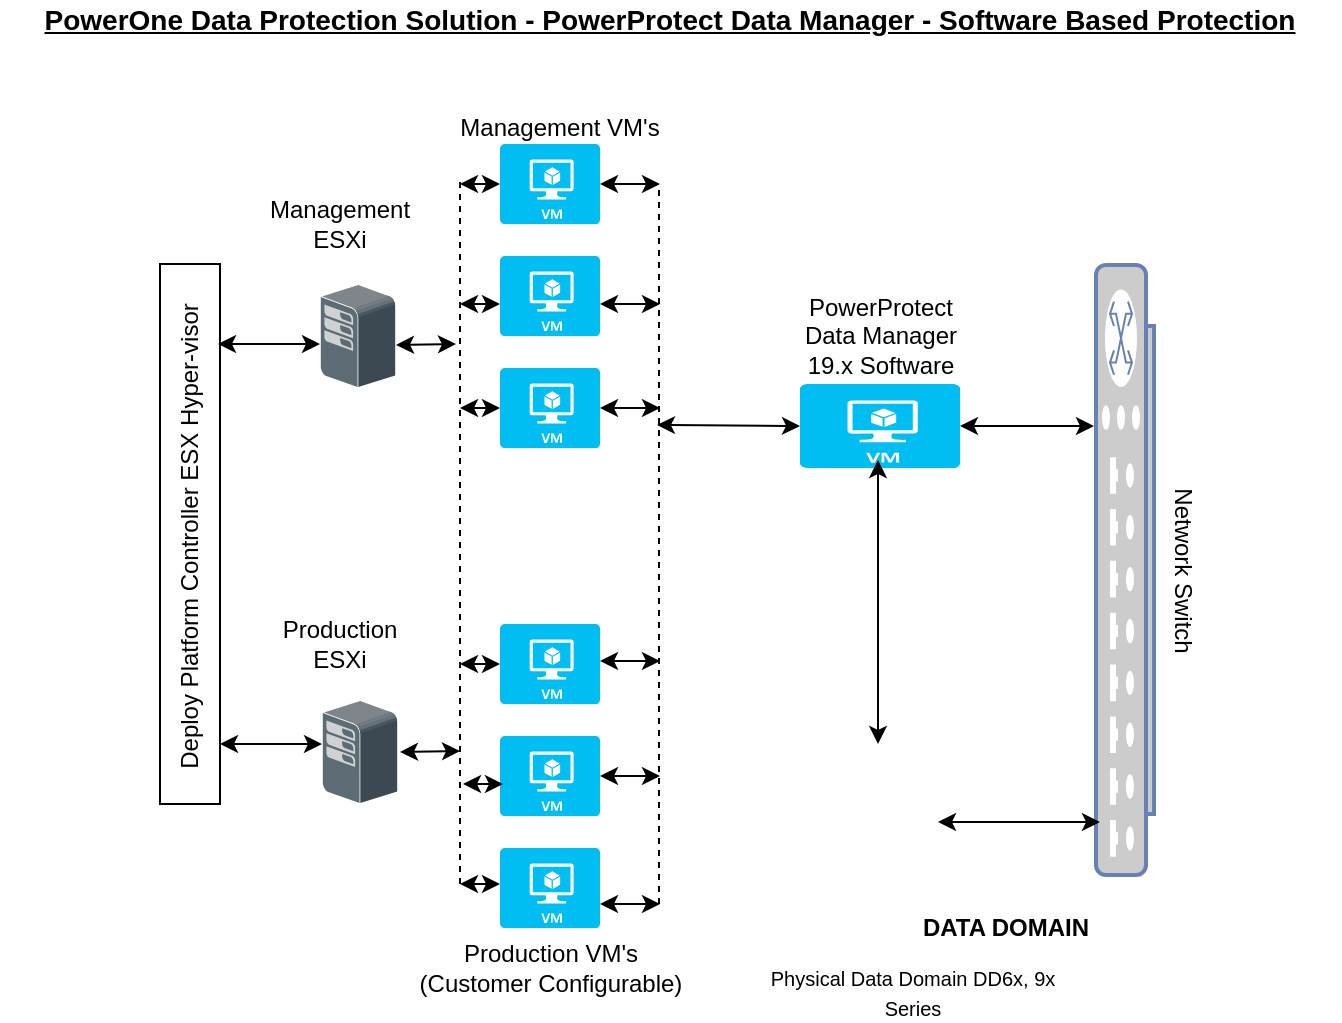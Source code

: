 <mxfile version="12.3.2" type="github" pages="1"><diagram id="-yFMah9nlYu9oXamQMR5" name="Page-1"><mxGraphModel dx="1022" dy="388" grid="1" gridSize="10" guides="1" tooltips="1" connect="1" arrows="1" fold="1" page="1" pageScale="1" pageWidth="850" pageHeight="1100" math="0" shadow="0"><root><mxCell id="0"/><mxCell id="1" parent="0"/><mxCell id="ZT4xKeRxhwtV3itARGBF-40" value="" style="shape=image;html=1;verticalAlign=top;verticalLabelPosition=bottom;labelBackgroundColor=#ffffff;imageAspect=0;aspect=fixed;image=https://cdn2.iconfinder.com/data/icons/whcompare-isometric-web-hosting-servers/50/server-2-128.png" parent="1" vertex="1"><mxGeometry x="491" y="399" width="110" height="110" as="geometry"/></mxCell><mxCell id="srwLFo3CpR1ze2gh4oJ3-1" value="" style="verticalLabelPosition=bottom;verticalAlign=top;html=1;shape=mxgraph.basic.rect;fillColor2=none;strokeWidth=1;size=20;indent=5;rotation=90;" parent="1" vertex="1"><mxGeometry x="70" y="282" width="270" height="30" as="geometry"/></mxCell><mxCell id="srwLFo3CpR1ze2gh4oJ3-2" value="" style="shadow=0;dashed=0;html=1;labelPosition=center;verticalLabelPosition=bottom;verticalAlign=top;align=center;outlineConnect=0;shape=mxgraph.veeam.3d.esx_esxi;" parent="1" vertex="1"><mxGeometry x="270" y="172" width="38" height="52" as="geometry"/></mxCell><mxCell id="srwLFo3CpR1ze2gh4oJ3-3" value="" style="verticalLabelPosition=bottom;html=1;verticalAlign=top;align=center;strokeColor=none;fillColor=#00BEF2;shape=mxgraph.azure.virtual_machine;" parent="1" vertex="1"><mxGeometry x="360" y="102" width="50" height="40" as="geometry"/></mxCell><mxCell id="srwLFo3CpR1ze2gh4oJ3-4" value="" style="verticalLabelPosition=bottom;html=1;verticalAlign=top;align=center;strokeColor=none;fillColor=#00BEF2;shape=mxgraph.azure.virtual_machine;" parent="1" vertex="1"><mxGeometry x="360" y="214" width="50" height="40" as="geometry"/></mxCell><mxCell id="srwLFo3CpR1ze2gh4oJ3-5" value="Management VM's" style="text;html=1;strokeColor=none;fillColor=none;align=center;verticalAlign=middle;whiteSpace=wrap;rounded=0;rotation=0;" parent="1" vertex="1"><mxGeometry x="325" y="89" width="130" height="10" as="geometry"/></mxCell><mxCell id="srwLFo3CpR1ze2gh4oJ3-6" value="Management ESXi" style="text;html=1;strokeColor=none;fillColor=none;align=center;verticalAlign=middle;whiteSpace=wrap;rounded=0;" parent="1" vertex="1"><mxGeometry x="260" y="132" width="40" height="20" as="geometry"/></mxCell><mxCell id="srwLFo3CpR1ze2gh4oJ3-7" value="" style="shadow=0;dashed=0;html=1;labelPosition=center;verticalLabelPosition=bottom;verticalAlign=top;align=center;outlineConnect=0;shape=mxgraph.veeam.3d.esx_esxi;" parent="1" vertex="1"><mxGeometry x="271" y="380" width="38" height="52" as="geometry"/></mxCell><mxCell id="srwLFo3CpR1ze2gh4oJ3-8" value="" style="verticalLabelPosition=bottom;html=1;verticalAlign=top;align=center;strokeColor=none;fillColor=#00BEF2;shape=mxgraph.azure.virtual_machine;" parent="1" vertex="1"><mxGeometry x="360" y="158" width="50" height="40" as="geometry"/></mxCell><mxCell id="srwLFo3CpR1ze2gh4oJ3-9" value="Production ESXi" style="text;html=1;strokeColor=none;fillColor=none;align=center;verticalAlign=middle;whiteSpace=wrap;rounded=0;" parent="1" vertex="1"><mxGeometry x="260" y="342" width="40" height="20" as="geometry"/></mxCell><mxCell id="srwLFo3CpR1ze2gh4oJ3-10" value="" style="verticalLabelPosition=bottom;html=1;verticalAlign=top;align=center;strokeColor=none;fillColor=#00BEF2;shape=mxgraph.azure.virtual_machine;" parent="1" vertex="1"><mxGeometry x="360" y="342" width="50" height="40" as="geometry"/></mxCell><mxCell id="srwLFo3CpR1ze2gh4oJ3-11" value="" style="verticalLabelPosition=bottom;html=1;verticalAlign=top;align=center;strokeColor=none;fillColor=#00BEF2;shape=mxgraph.azure.virtual_machine;" parent="1" vertex="1"><mxGeometry x="360" y="454" width="50" height="40" as="geometry"/></mxCell><mxCell id="srwLFo3CpR1ze2gh4oJ3-12" value="Production VM's (Customer Configurable)" style="text;html=1;strokeColor=none;fillColor=none;align=center;verticalAlign=middle;whiteSpace=wrap;rounded=0;rotation=0;" parent="1" vertex="1"><mxGeometry x="311.5" y="502" width="147" height="24" as="geometry"/></mxCell><mxCell id="srwLFo3CpR1ze2gh4oJ3-13" value="" style="verticalLabelPosition=bottom;html=1;verticalAlign=top;align=center;strokeColor=none;fillColor=#00BEF2;shape=mxgraph.azure.virtual_machine;" parent="1" vertex="1"><mxGeometry x="360" y="398" width="50" height="40" as="geometry"/></mxCell><mxCell id="srwLFo3CpR1ze2gh4oJ3-14" value="Deploy Platform Controller ESX Hyper-visor" style="text;html=1;strokeColor=none;fillColor=none;align=center;verticalAlign=middle;whiteSpace=wrap;rounded=0;rotation=-90;" parent="1" vertex="1"><mxGeometry x="72" y="283" width="266" height="30" as="geometry"/></mxCell><mxCell id="srwLFo3CpR1ze2gh4oJ3-15" value="" style="endArrow=classic;startArrow=classic;html=1;" parent="1" edge="1"><mxGeometry width="50" height="50" relative="1" as="geometry"><mxPoint x="219" y="202" as="sourcePoint"/><mxPoint x="270" y="202" as="targetPoint"/></mxGeometry></mxCell><mxCell id="srwLFo3CpR1ze2gh4oJ3-16" value="" style="endArrow=classic;startArrow=classic;html=1;" parent="1" edge="1"><mxGeometry width="50" height="50" relative="1" as="geometry"><mxPoint x="220" y="402" as="sourcePoint"/><mxPoint x="271.0" y="402" as="targetPoint"/></mxGeometry></mxCell><mxCell id="srwLFo3CpR1ze2gh4oJ3-17" value="" style="endArrow=none;dashed=1;html=1;" parent="1" edge="1"><mxGeometry width="50" height="50" relative="1" as="geometry"><mxPoint x="340" y="472" as="sourcePoint"/><mxPoint x="340.0" y="121" as="targetPoint"/></mxGeometry></mxCell><mxCell id="srwLFo3CpR1ze2gh4oJ3-18" value="" style="endArrow=classic;startArrow=classic;html=1;" parent="1" edge="1"><mxGeometry width="50" height="50" relative="1" as="geometry"><mxPoint x="340.0" y="472" as="sourcePoint"/><mxPoint x="360.0" y="472" as="targetPoint"/></mxGeometry></mxCell><mxCell id="srwLFo3CpR1ze2gh4oJ3-19" value="" style="endArrow=classic;startArrow=classic;html=1;" parent="1" edge="1"><mxGeometry width="50" height="50" relative="1" as="geometry"><mxPoint x="341.5" y="422" as="sourcePoint"/><mxPoint x="361.5" y="422" as="targetPoint"/></mxGeometry></mxCell><mxCell id="srwLFo3CpR1ze2gh4oJ3-20" value="" style="endArrow=classic;startArrow=classic;html=1;" parent="1" edge="1"><mxGeometry width="50" height="50" relative="1" as="geometry"><mxPoint x="340.0" y="362" as="sourcePoint"/><mxPoint x="360.0" y="362" as="targetPoint"/></mxGeometry></mxCell><mxCell id="srwLFo3CpR1ze2gh4oJ3-21" value="" style="endArrow=classic;startArrow=classic;html=1;" parent="1" edge="1"><mxGeometry width="50" height="50" relative="1" as="geometry"><mxPoint x="340.0" y="234" as="sourcePoint"/><mxPoint x="360.0" y="234" as="targetPoint"/></mxGeometry></mxCell><mxCell id="srwLFo3CpR1ze2gh4oJ3-22" value="" style="endArrow=classic;startArrow=classic;html=1;" parent="1" edge="1"><mxGeometry width="50" height="50" relative="1" as="geometry"><mxPoint x="340.0" y="182" as="sourcePoint"/><mxPoint x="360.0" y="182" as="targetPoint"/></mxGeometry></mxCell><mxCell id="srwLFo3CpR1ze2gh4oJ3-23" value="" style="endArrow=classic;startArrow=classic;html=1;" parent="1" edge="1"><mxGeometry width="50" height="50" relative="1" as="geometry"><mxPoint x="340.0" y="122" as="sourcePoint"/><mxPoint x="360.0" y="122" as="targetPoint"/></mxGeometry></mxCell><mxCell id="srwLFo3CpR1ze2gh4oJ3-24" value="" style="endArrow=classic;startArrow=classic;html=1;" parent="1" edge="1"><mxGeometry width="50" height="50" relative="1" as="geometry"><mxPoint x="310" y="406.0" as="sourcePoint"/><mxPoint x="340.0" y="405.5" as="targetPoint"/></mxGeometry></mxCell><mxCell id="srwLFo3CpR1ze2gh4oJ3-25" value="" style="endArrow=classic;startArrow=classic;html=1;" parent="1" edge="1"><mxGeometry width="50" height="50" relative="1" as="geometry"><mxPoint x="308" y="202.5" as="sourcePoint"/><mxPoint x="338" y="202" as="targetPoint"/></mxGeometry></mxCell><mxCell id="srwLFo3CpR1ze2gh4oJ3-29" value="" style="verticalLabelPosition=bottom;html=1;verticalAlign=top;align=center;strokeColor=none;fillColor=#00BEF2;shape=mxgraph.azure.virtual_machine;" parent="1" vertex="1"><mxGeometry x="510" y="222" width="80" height="42" as="geometry"/></mxCell><mxCell id="srwLFo3CpR1ze2gh4oJ3-31" value="" style="fontColor=#0066CC;verticalAlign=top;verticalLabelPosition=bottom;labelPosition=center;align=center;html=1;outlineConnect=0;fillColor=#CCCCCC;strokeColor=#6881B3;gradientColor=none;gradientDirection=north;strokeWidth=2;shape=mxgraph.networks.switch;rotation=-90;" parent="1" vertex="1"><mxGeometry x="520" y="300.5" width="305" height="29" as="geometry"/></mxCell><mxCell id="srwLFo3CpR1ze2gh4oJ3-33" value="Network Switch" style="text;html=1;strokeColor=none;fillColor=none;align=center;verticalAlign=middle;whiteSpace=wrap;rounded=0;rotation=90;" parent="1" vertex="1"><mxGeometry x="579" y="305.5" width="246" height="20" as="geometry"/></mxCell><mxCell id="srwLFo3CpR1ze2gh4oJ3-35" value="" style="endArrow=classic;startArrow=classic;html=1;entryX=1;entryY=0.5;entryDx=0;entryDy=0;entryPerimeter=0;" parent="1" target="srwLFo3CpR1ze2gh4oJ3-29" edge="1"><mxGeometry width="50" height="50" relative="1" as="geometry"><mxPoint x="657" y="243" as="sourcePoint"/><mxPoint x="621.4" y="244.08" as="targetPoint"/></mxGeometry></mxCell><mxCell id="srwLFo3CpR1ze2gh4oJ3-37" value="PowerProtect Data Manager 19.x Software" style="text;html=1;strokeColor=none;fillColor=none;align=center;verticalAlign=middle;whiteSpace=wrap;rounded=0;" parent="1" vertex="1"><mxGeometry x="502.5" y="188" width="95" height="20" as="geometry"/></mxCell><mxCell id="srwLFo3CpR1ze2gh4oJ3-39" value="&lt;font style=&quot;font-size: 14px&quot;&gt;&lt;u&gt;&lt;b&gt;PowerOne Data Protection Solution - PowerProtect Data Manager - Software Based Protection&lt;/b&gt;&lt;/u&gt;&lt;/font&gt;" style="text;html=1;strokeColor=none;fillColor=none;align=center;verticalAlign=middle;whiteSpace=wrap;rounded=0;" parent="1" vertex="1"><mxGeometry x="110" y="30" width="670" height="20" as="geometry"/></mxCell><mxCell id="srwLFo3CpR1ze2gh4oJ3-42" value="" style="endArrow=none;dashed=1;html=1;" parent="1" edge="1"><mxGeometry width="50" height="50" relative="1" as="geometry"><mxPoint x="439.5" y="482" as="sourcePoint"/><mxPoint x="439.5" y="122" as="targetPoint"/></mxGeometry></mxCell><mxCell id="srwLFo3CpR1ze2gh4oJ3-43" value="" style="endArrow=classic;startArrow=classic;html=1;entryX=0;entryY=0.5;entryDx=0;entryDy=0;entryPerimeter=0;" parent="1" target="srwLFo3CpR1ze2gh4oJ3-29" edge="1"><mxGeometry width="50" height="50" relative="1" as="geometry"><mxPoint x="438.5" y="242.5" as="sourcePoint"/><mxPoint x="478.5" y="242.5" as="targetPoint"/></mxGeometry></mxCell><mxCell id="srwLFo3CpR1ze2gh4oJ3-44" value="" style="endArrow=classic;startArrow=classic;html=1;exitX=1;exitY=0.5;exitDx=0;exitDy=0;exitPerimeter=0;" parent="1" source="srwLFo3CpR1ze2gh4oJ3-3" edge="1"><mxGeometry width="50" height="50" relative="1" as="geometry"><mxPoint x="415" y="122" as="sourcePoint"/><mxPoint x="440" y="122" as="targetPoint"/></mxGeometry></mxCell><mxCell id="srwLFo3CpR1ze2gh4oJ3-45" value="" style="endArrow=classic;startArrow=classic;html=1;exitX=1;exitY=0.5;exitDx=0;exitDy=0;exitPerimeter=0;" parent="1" edge="1"><mxGeometry width="50" height="50" relative="1" as="geometry"><mxPoint x="410" y="182" as="sourcePoint"/><mxPoint x="440" y="182" as="targetPoint"/></mxGeometry></mxCell><mxCell id="srwLFo3CpR1ze2gh4oJ3-46" value="" style="endArrow=classic;startArrow=classic;html=1;exitX=1;exitY=0.5;exitDx=0;exitDy=0;exitPerimeter=0;" parent="1" edge="1"><mxGeometry width="50" height="50" relative="1" as="geometry"><mxPoint x="410" y="234" as="sourcePoint"/><mxPoint x="440" y="234" as="targetPoint"/></mxGeometry></mxCell><mxCell id="srwLFo3CpR1ze2gh4oJ3-47" value="" style="endArrow=classic;startArrow=classic;html=1;exitX=1;exitY=0.5;exitDx=0;exitDy=0;exitPerimeter=0;" parent="1" edge="1"><mxGeometry width="50" height="50" relative="1" as="geometry"><mxPoint x="410" y="360.5" as="sourcePoint"/><mxPoint x="440" y="360.5" as="targetPoint"/></mxGeometry></mxCell><mxCell id="srwLFo3CpR1ze2gh4oJ3-48" value="" style="endArrow=classic;startArrow=classic;html=1;exitX=1;exitY=0.5;exitDx=0;exitDy=0;exitPerimeter=0;" parent="1" edge="1"><mxGeometry width="50" height="50" relative="1" as="geometry"><mxPoint x="410" y="418" as="sourcePoint"/><mxPoint x="440" y="418" as="targetPoint"/></mxGeometry></mxCell><mxCell id="srwLFo3CpR1ze2gh4oJ3-49" value="" style="endArrow=classic;startArrow=classic;html=1;exitX=1;exitY=0.5;exitDx=0;exitDy=0;exitPerimeter=0;" parent="1" edge="1"><mxGeometry width="50" height="50" relative="1" as="geometry"><mxPoint x="410" y="482" as="sourcePoint"/><mxPoint x="440" y="482" as="targetPoint"/></mxGeometry></mxCell><mxCell id="srwLFo3CpR1ze2gh4oJ3-58" value="" style="endArrow=classic;startArrow=classic;html=1;" parent="1" edge="1"><mxGeometry width="50" height="50" relative="1" as="geometry"><mxPoint x="549" y="260" as="sourcePoint"/><mxPoint x="549" y="402" as="targetPoint"/></mxGeometry></mxCell><mxCell id="srwLFo3CpR1ze2gh4oJ3-63" value="&lt;font style=&quot;font-size: 12px&quot;&gt;&lt;b&gt;DATA DOMAIN&lt;/b&gt;&lt;/font&gt;" style="text;html=1;strokeColor=none;fillColor=none;align=center;verticalAlign=middle;whiteSpace=wrap;rounded=0;rotation=0;" parent="1" vertex="1"><mxGeometry x="566.5" y="474" width="92" height="40" as="geometry"/></mxCell><mxCell id="ZT4xKeRxhwtV3itARGBF-41" value="&lt;span style=&quot;font-size: 10px&quot;&gt;Physical Data Domain DD6x, 9x Series&lt;/span&gt;" style="text;html=1;strokeColor=none;fillColor=none;align=center;verticalAlign=middle;whiteSpace=wrap;rounded=0;rotation=0;" parent="1" vertex="1"><mxGeometry x="493" y="514" width="147" height="24" as="geometry"/></mxCell><mxCell id="ZT4xKeRxhwtV3itARGBF-43" value="" style="endArrow=classic;startArrow=classic;html=1;" parent="1" edge="1"><mxGeometry width="50" height="50" relative="1" as="geometry"><mxPoint x="579" y="441" as="sourcePoint"/><mxPoint x="660" y="441" as="targetPoint"/></mxGeometry></mxCell></root></mxGraphModel></diagram></mxfile>